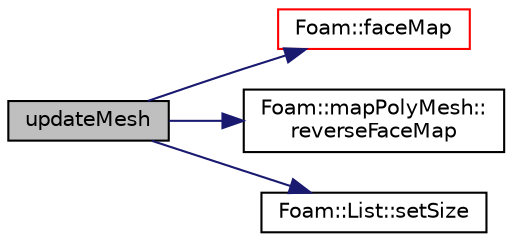 digraph "updateMesh"
{
  bgcolor="transparent";
  edge [fontname="Helvetica",fontsize="10",labelfontname="Helvetica",labelfontsize="10"];
  node [fontname="Helvetica",fontsize="10",shape=record];
  rankdir="LR";
  Node3133 [label="updateMesh",height=0.2,width=0.4,color="black", fillcolor="grey75", style="filled", fontcolor="black"];
  Node3133 -> Node3134 [color="midnightblue",fontsize="10",style="solid",fontname="Helvetica"];
  Node3134 [label="Foam::faceMap",height=0.2,width=0.4,color="red",URL="$a21851.html#aa77215843e964fac259ab06e68d0ee02"];
  Node3133 -> Node3186 [color="midnightblue",fontsize="10",style="solid",fontname="Helvetica"];
  Node3186 [label="Foam::mapPolyMesh::\lreverseFaceMap",height=0.2,width=0.4,color="black",URL="$a28541.html#a90aeffdd46fec5934a7816ca40984af2",tooltip="Reverse face map. "];
  Node3133 -> Node3187 [color="midnightblue",fontsize="10",style="solid",fontname="Helvetica"];
  Node3187 [label="Foam::List::setSize",height=0.2,width=0.4,color="black",URL="$a26833.html#aedb985ffeaf1bdbfeccc2a8730405703",tooltip="Reset size of List. "];
}
